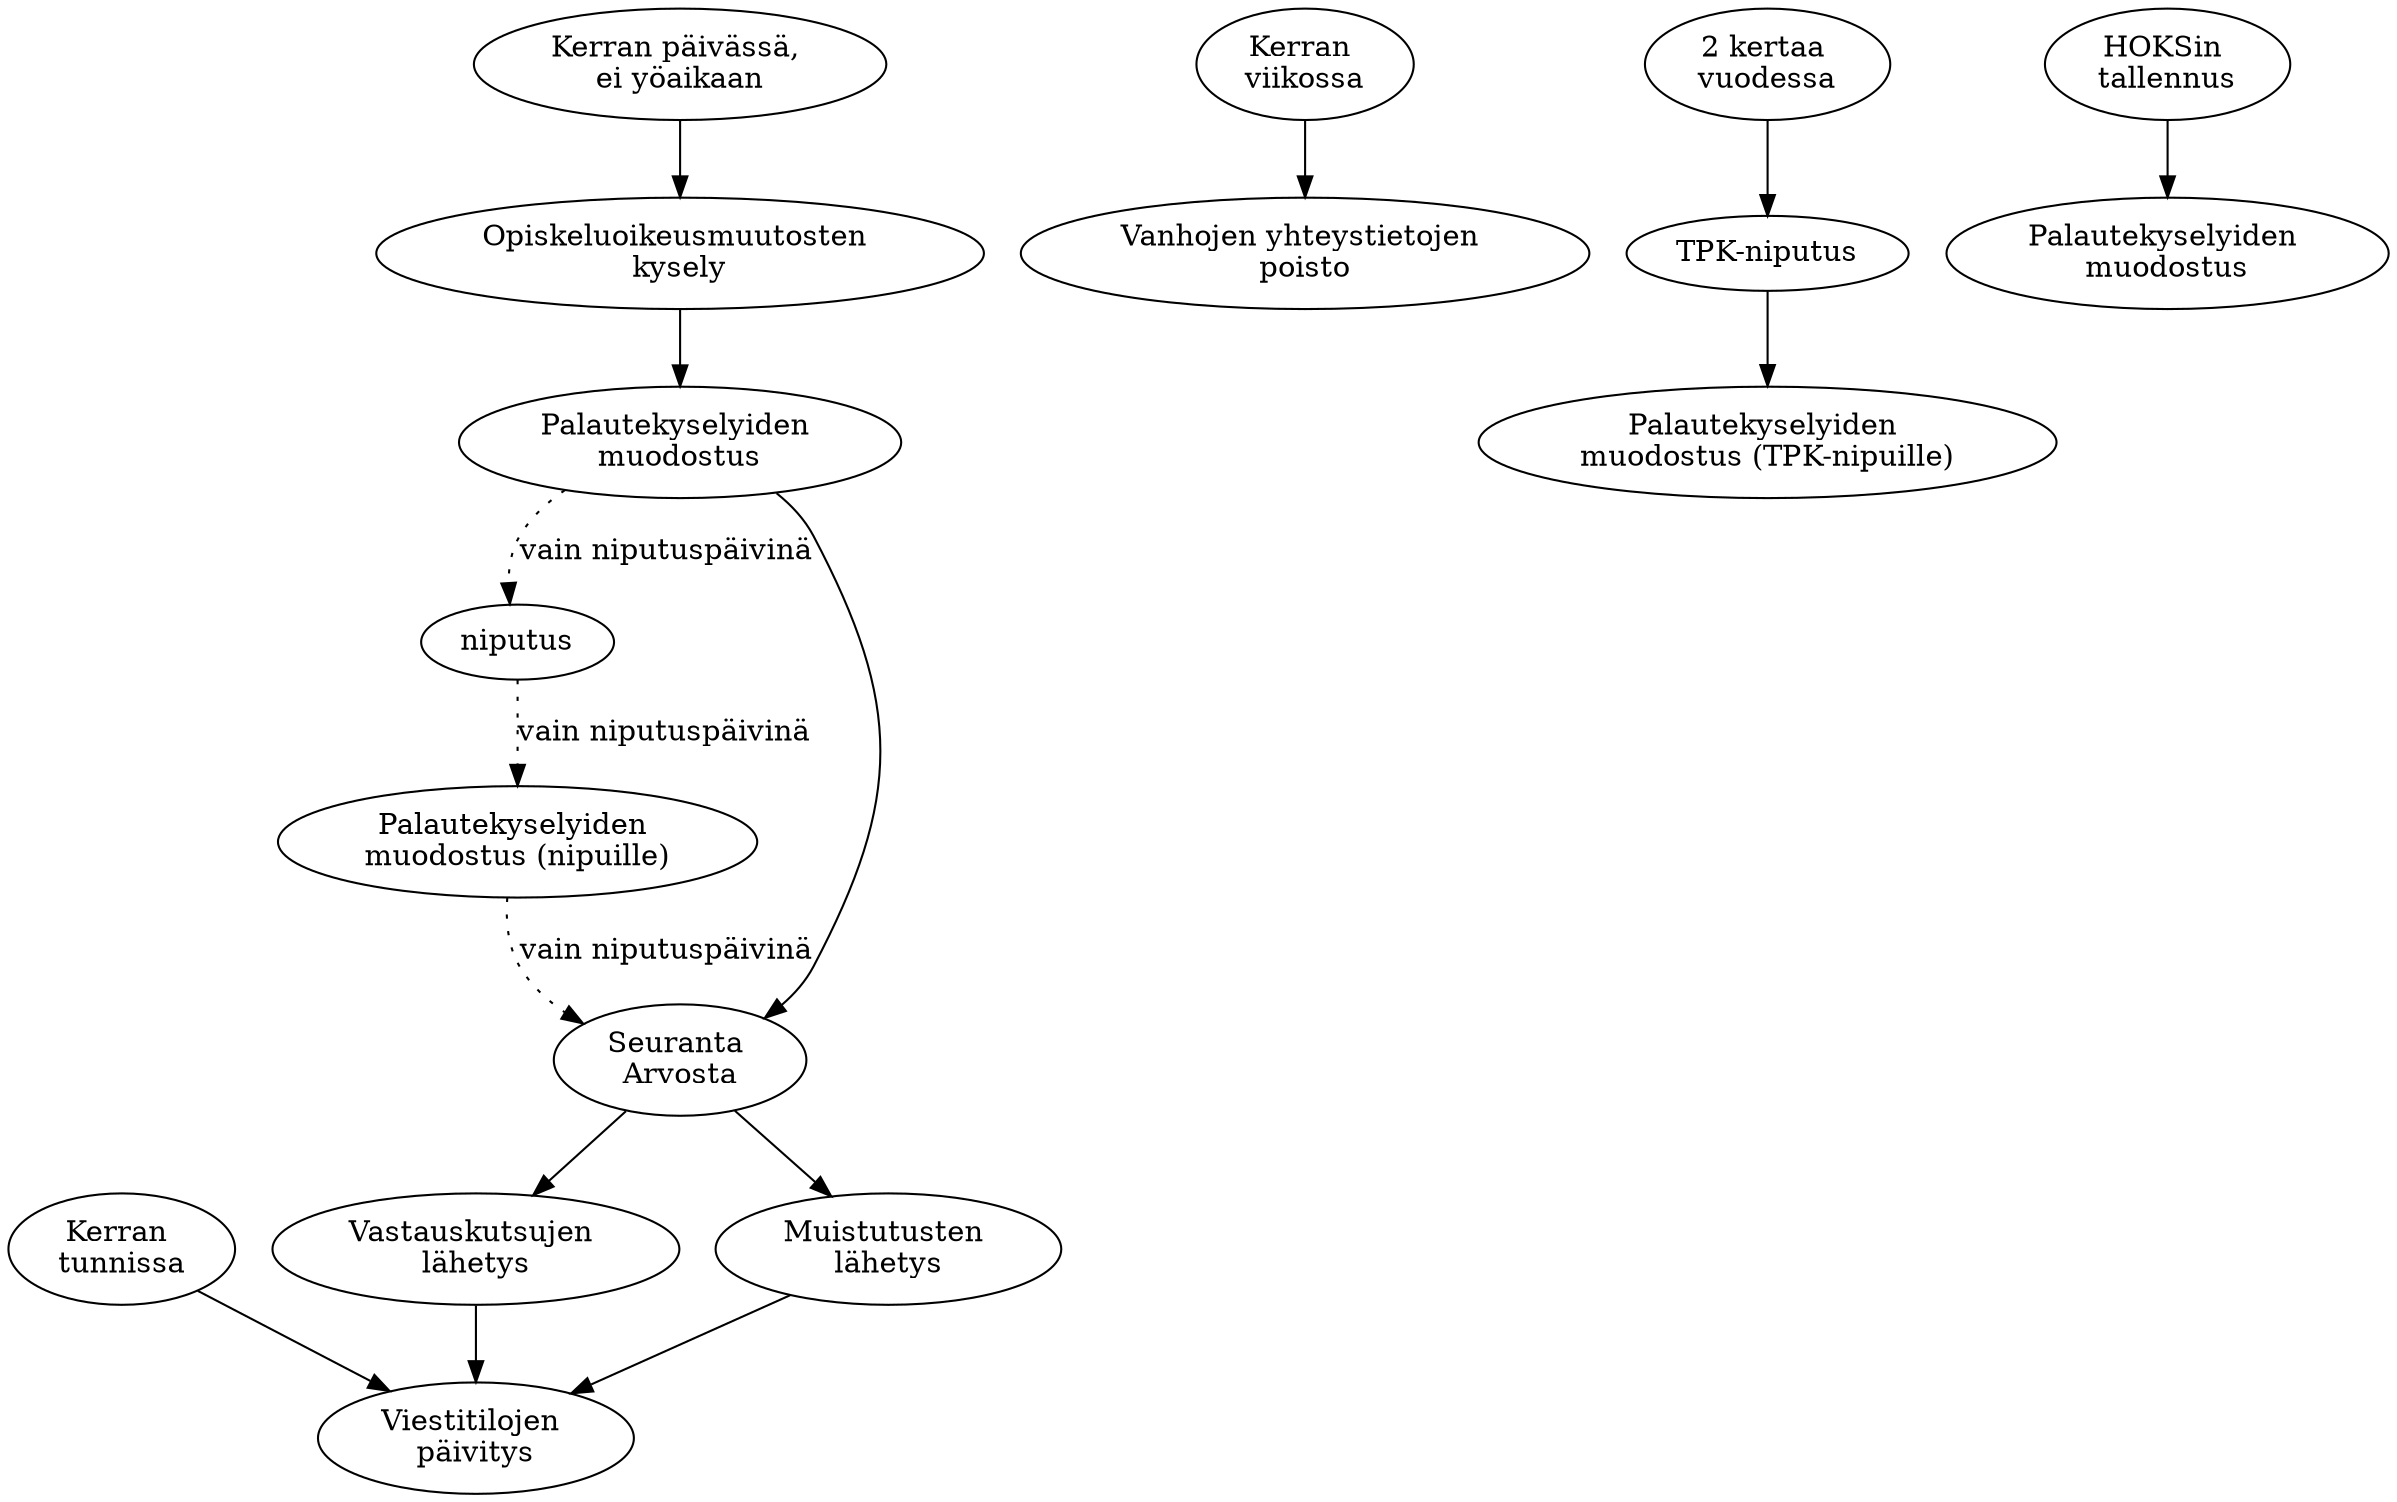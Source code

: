 digraph palaute {

kerrantunnissa [label="Kerran \ntunnissa"]
kerranpaivassa [label="Kerran päivässä, \nei yöaikaan"]
kerranviikossa [label="Kerran \nviikossa"]
kaksikrtvuodessa [label="2 kertaa \nvuodessa"]
hoks [label="HOKSin \ntallennus"]
koski [label="Opiskeluoikeusmuutosten \nkysely"]
kyselyt [label="Palautekyselyiden \nmuodostus"]
niputus
kyselyt2 [label="Palautekyselyiden \nmuodostus (nipuille)"]
arvo [label="Seuranta \nArvosta"]
viestit [label="Vastauskutsujen \nlähetys"]
muistutukset [label="Muistutusten \nlähetys"]
viestitilat [label="Viestitilojen \npäivitys"]
tpk [label="TPK-niputus"]
tietojenpoisto [label="Vanhojen yhteystietojen \npoisto"]
kyselyt3 [label="Palautekyselyiden \nmuodostus"]
kyselyt4 [label="Palautekyselyiden \nmuodostus (TPK-nipuille)"]

kerranpaivassa -> koski -> kyselyt -> arvo -> viestit -> viestitilat
arvo -> muistutukset -> viestitilat
kyselyt -> niputus -> kyselyt2 -> arvo [style=dotted; label="vain niputuspäivinä"]

kerrantunnissa -> viestitilat

kerranviikossa -> tietojenpoisto

hoks -> kyselyt3

kaksikrtvuodessa -> tpk -> kyselyt4

}
